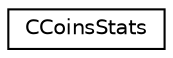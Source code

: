 digraph "Graphical Class Hierarchy"
{
 // LATEX_PDF_SIZE
  edge [fontname="Helvetica",fontsize="10",labelfontname="Helvetica",labelfontsize="10"];
  node [fontname="Helvetica",fontsize="10",shape=record];
  rankdir="LR";
  Node0 [label="CCoinsStats",height=0.2,width=0.4,color="black", fillcolor="white", style="filled",URL="$struct_c_coins_stats.html",tooltip=" "];
}
